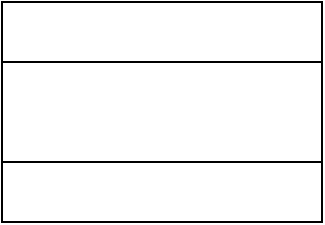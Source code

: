 <mxfile version="24.2.5" type="github">
  <diagram name="Página-1" id="t1cLTn4OYz4982EjOqe9">
    <mxGraphModel dx="1066" dy="613" grid="1" gridSize="10" guides="1" tooltips="1" connect="1" arrows="1" fold="1" page="1" pageScale="1" pageWidth="827" pageHeight="1169" math="0" shadow="0">
      <root>
        <mxCell id="0" />
        <mxCell id="1" parent="0" />
        <mxCell id="ycNpNfPkawz7LE0ENZmV-2" value="" style="rounded=0;whiteSpace=wrap;html=1;" vertex="1" parent="1">
          <mxGeometry x="60" y="180" width="160" height="110" as="geometry" />
        </mxCell>
        <mxCell id="ycNpNfPkawz7LE0ENZmV-130" value="" style="rounded=0;whiteSpace=wrap;html=1;" vertex="1" parent="1">
          <mxGeometry x="60" y="180" width="160" height="30" as="geometry" />
        </mxCell>
        <mxCell id="ycNpNfPkawz7LE0ENZmV-131" value="" style="rounded=0;whiteSpace=wrap;html=1;" vertex="1" parent="1">
          <mxGeometry x="60" y="210" width="160" height="50" as="geometry" />
        </mxCell>
      </root>
    </mxGraphModel>
  </diagram>
</mxfile>
